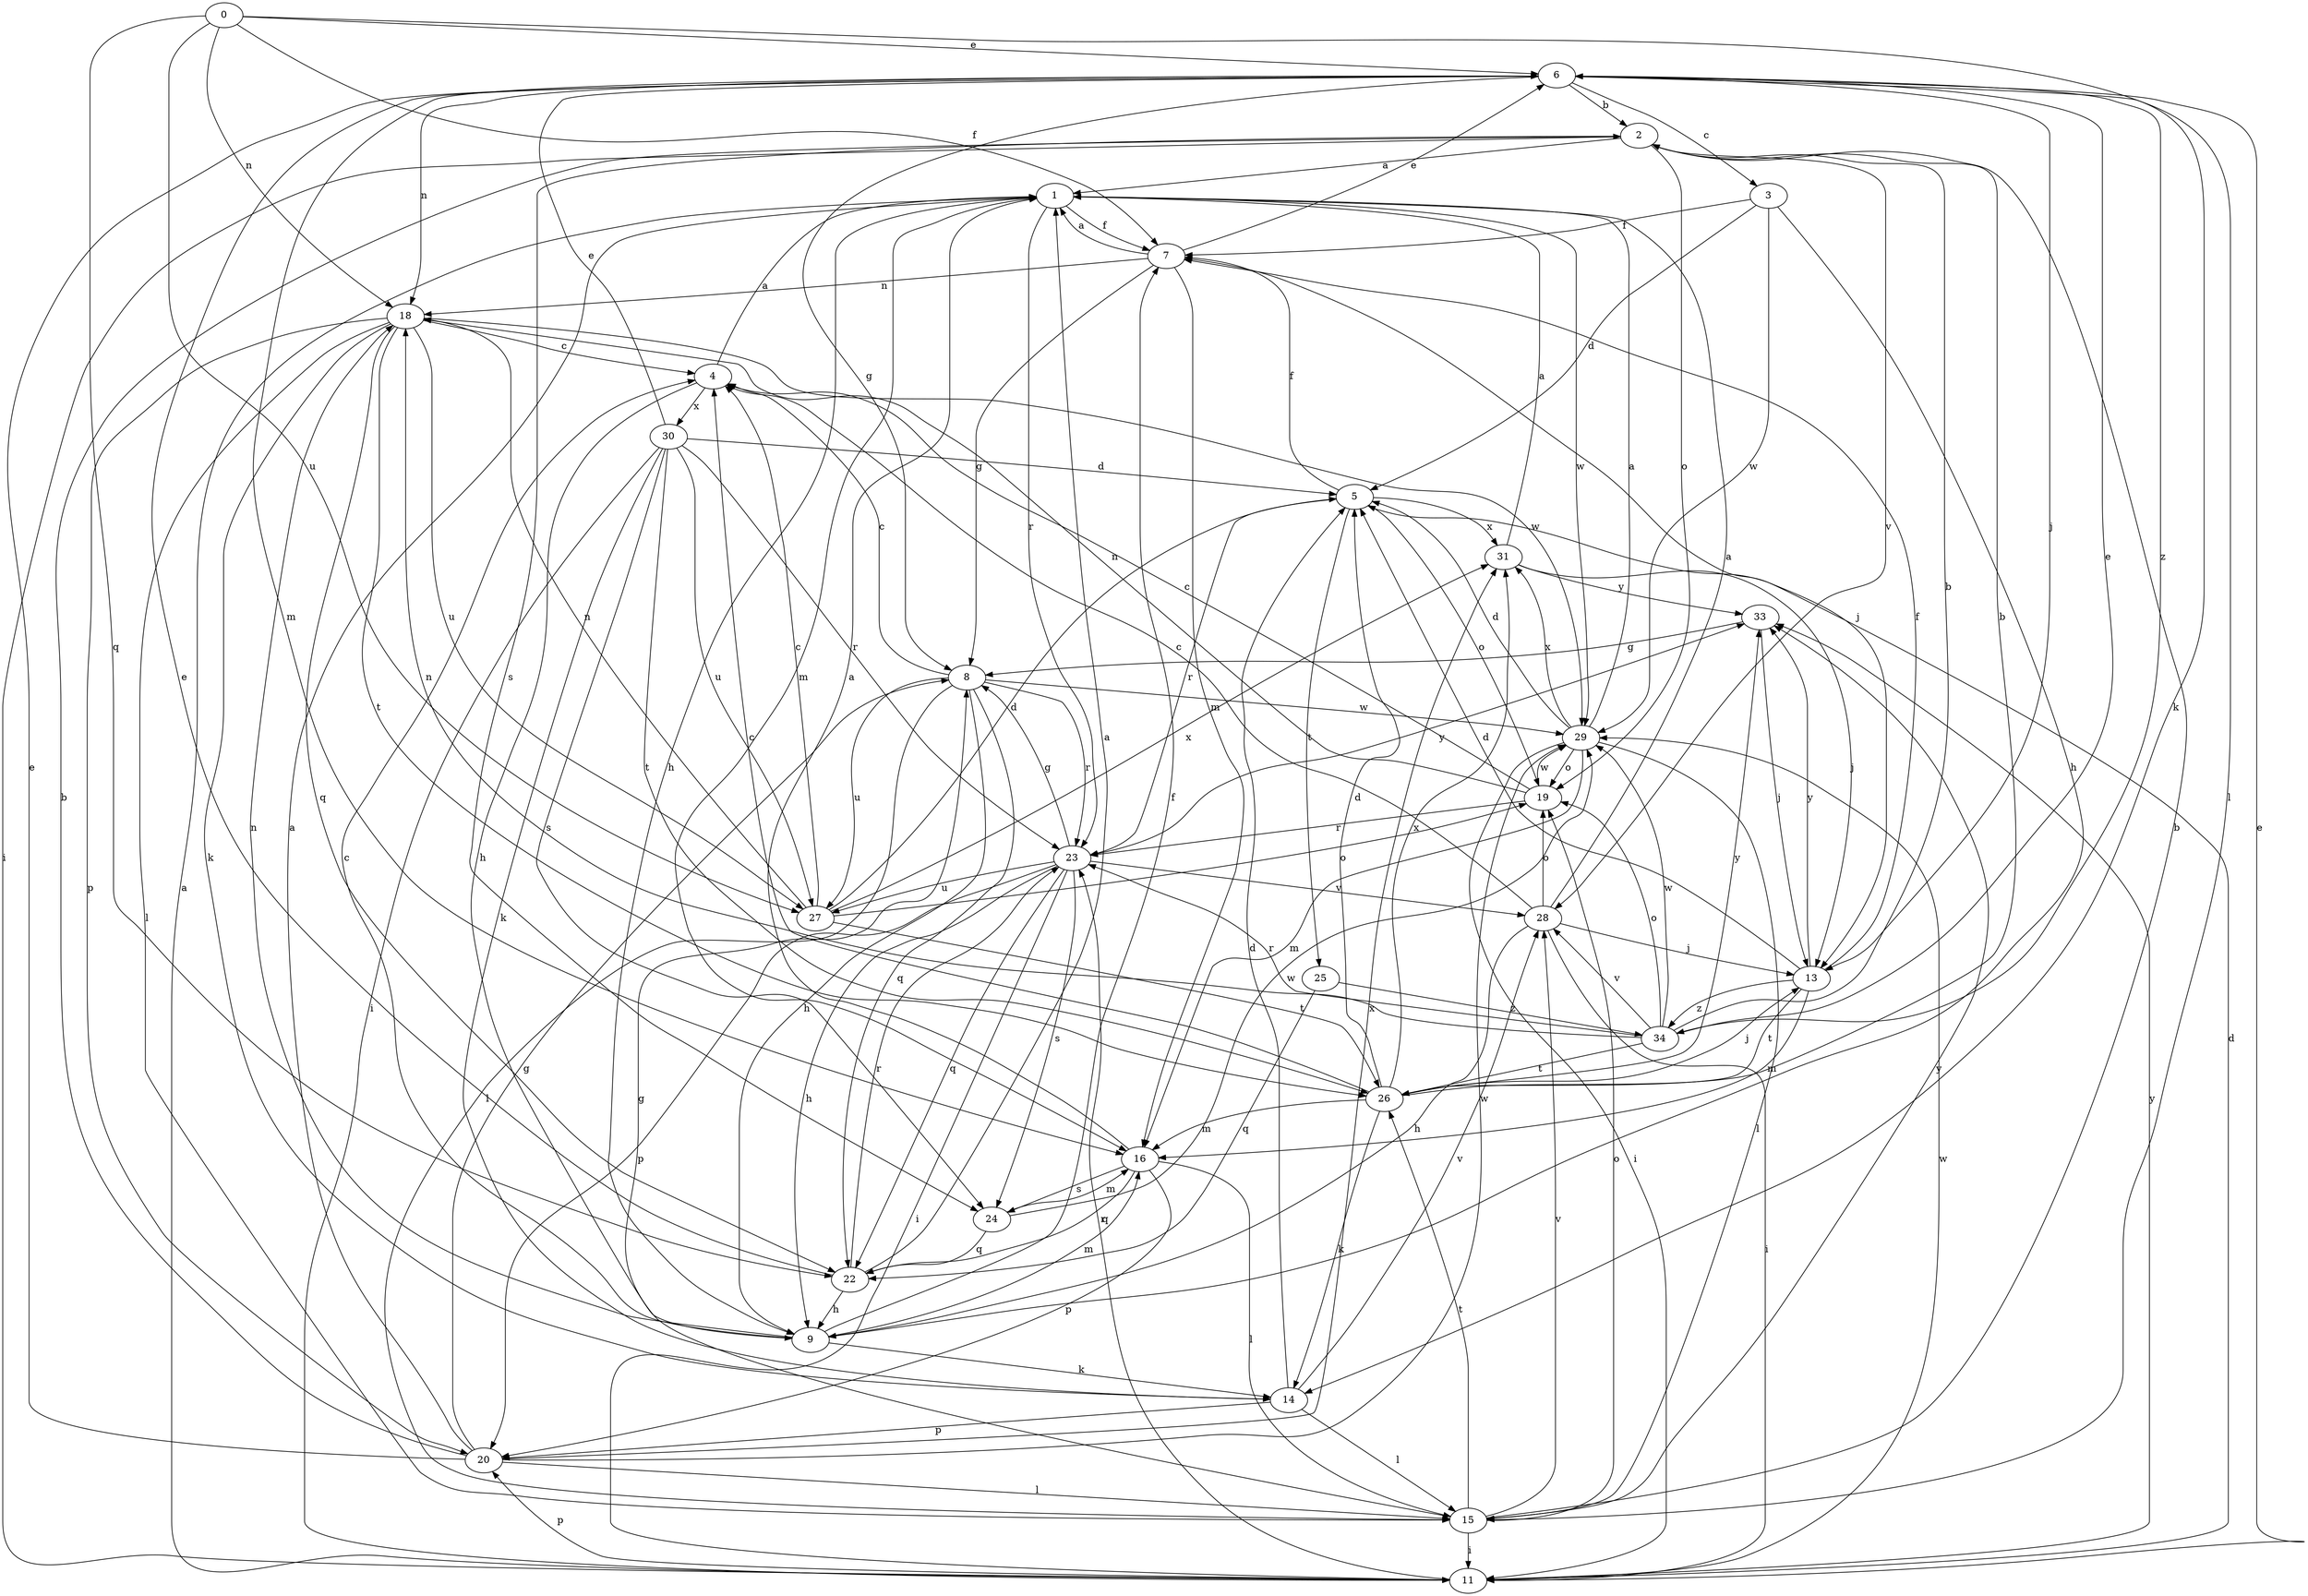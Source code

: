 strict digraph  {
0;
1;
2;
3;
4;
5;
6;
7;
8;
9;
11;
13;
14;
15;
16;
18;
19;
20;
22;
23;
24;
25;
26;
27;
28;
29;
30;
31;
33;
34;
0 -> 6  [label=e];
0 -> 7  [label=f];
0 -> 14  [label=k];
0 -> 18  [label=n];
0 -> 22  [label=q];
0 -> 27  [label=u];
1 -> 7  [label=f];
1 -> 9  [label=h];
1 -> 16  [label=m];
1 -> 23  [label=r];
1 -> 29  [label=w];
2 -> 1  [label=a];
2 -> 11  [label=i];
2 -> 19  [label=o];
2 -> 24  [label=s];
2 -> 28  [label=v];
3 -> 5  [label=d];
3 -> 7  [label=f];
3 -> 9  [label=h];
3 -> 29  [label=w];
4 -> 1  [label=a];
4 -> 9  [label=h];
4 -> 30  [label=x];
5 -> 7  [label=f];
5 -> 19  [label=o];
5 -> 23  [label=r];
5 -> 25  [label=t];
5 -> 31  [label=x];
6 -> 2  [label=b];
6 -> 3  [label=c];
6 -> 8  [label=g];
6 -> 13  [label=j];
6 -> 15  [label=l];
6 -> 16  [label=m];
6 -> 18  [label=n];
6 -> 34  [label=z];
7 -> 1  [label=a];
7 -> 6  [label=e];
7 -> 8  [label=g];
7 -> 13  [label=j];
7 -> 16  [label=m];
7 -> 18  [label=n];
8 -> 4  [label=c];
8 -> 9  [label=h];
8 -> 15  [label=l];
8 -> 22  [label=q];
8 -> 23  [label=r];
8 -> 27  [label=u];
8 -> 29  [label=w];
9 -> 4  [label=c];
9 -> 7  [label=f];
9 -> 14  [label=k];
9 -> 16  [label=m];
9 -> 18  [label=n];
11 -> 1  [label=a];
11 -> 5  [label=d];
11 -> 6  [label=e];
11 -> 20  [label=p];
11 -> 23  [label=r];
11 -> 29  [label=w];
11 -> 33  [label=y];
13 -> 5  [label=d];
13 -> 7  [label=f];
13 -> 16  [label=m];
13 -> 26  [label=t];
13 -> 33  [label=y];
13 -> 34  [label=z];
14 -> 5  [label=d];
14 -> 15  [label=l];
14 -> 20  [label=p];
14 -> 28  [label=v];
15 -> 2  [label=b];
15 -> 8  [label=g];
15 -> 11  [label=i];
15 -> 19  [label=o];
15 -> 26  [label=t];
15 -> 28  [label=v];
15 -> 33  [label=y];
16 -> 1  [label=a];
16 -> 15  [label=l];
16 -> 20  [label=p];
16 -> 22  [label=q];
16 -> 24  [label=s];
18 -> 4  [label=c];
18 -> 14  [label=k];
18 -> 15  [label=l];
18 -> 20  [label=p];
18 -> 22  [label=q];
18 -> 26  [label=t];
18 -> 27  [label=u];
18 -> 29  [label=w];
19 -> 4  [label=c];
19 -> 18  [label=n];
19 -> 23  [label=r];
19 -> 29  [label=w];
20 -> 1  [label=a];
20 -> 2  [label=b];
20 -> 6  [label=e];
20 -> 8  [label=g];
20 -> 15  [label=l];
20 -> 29  [label=w];
20 -> 31  [label=x];
22 -> 1  [label=a];
22 -> 6  [label=e];
22 -> 9  [label=h];
22 -> 23  [label=r];
23 -> 8  [label=g];
23 -> 9  [label=h];
23 -> 11  [label=i];
23 -> 20  [label=p];
23 -> 22  [label=q];
23 -> 24  [label=s];
23 -> 27  [label=u];
23 -> 28  [label=v];
23 -> 33  [label=y];
24 -> 16  [label=m];
24 -> 22  [label=q];
24 -> 29  [label=w];
25 -> 22  [label=q];
25 -> 34  [label=z];
26 -> 2  [label=b];
26 -> 4  [label=c];
26 -> 5  [label=d];
26 -> 13  [label=j];
26 -> 14  [label=k];
26 -> 16  [label=m];
26 -> 31  [label=x];
26 -> 33  [label=y];
27 -> 4  [label=c];
27 -> 5  [label=d];
27 -> 18  [label=n];
27 -> 19  [label=o];
27 -> 26  [label=t];
27 -> 31  [label=x];
28 -> 1  [label=a];
28 -> 4  [label=c];
28 -> 9  [label=h];
28 -> 11  [label=i];
28 -> 13  [label=j];
28 -> 19  [label=o];
29 -> 1  [label=a];
29 -> 5  [label=d];
29 -> 11  [label=i];
29 -> 15  [label=l];
29 -> 16  [label=m];
29 -> 19  [label=o];
29 -> 31  [label=x];
30 -> 5  [label=d];
30 -> 6  [label=e];
30 -> 11  [label=i];
30 -> 14  [label=k];
30 -> 23  [label=r];
30 -> 24  [label=s];
30 -> 26  [label=t];
30 -> 27  [label=u];
31 -> 1  [label=a];
31 -> 13  [label=j];
31 -> 33  [label=y];
33 -> 8  [label=g];
33 -> 13  [label=j];
34 -> 2  [label=b];
34 -> 6  [label=e];
34 -> 18  [label=n];
34 -> 19  [label=o];
34 -> 23  [label=r];
34 -> 26  [label=t];
34 -> 28  [label=v];
34 -> 29  [label=w];
}
